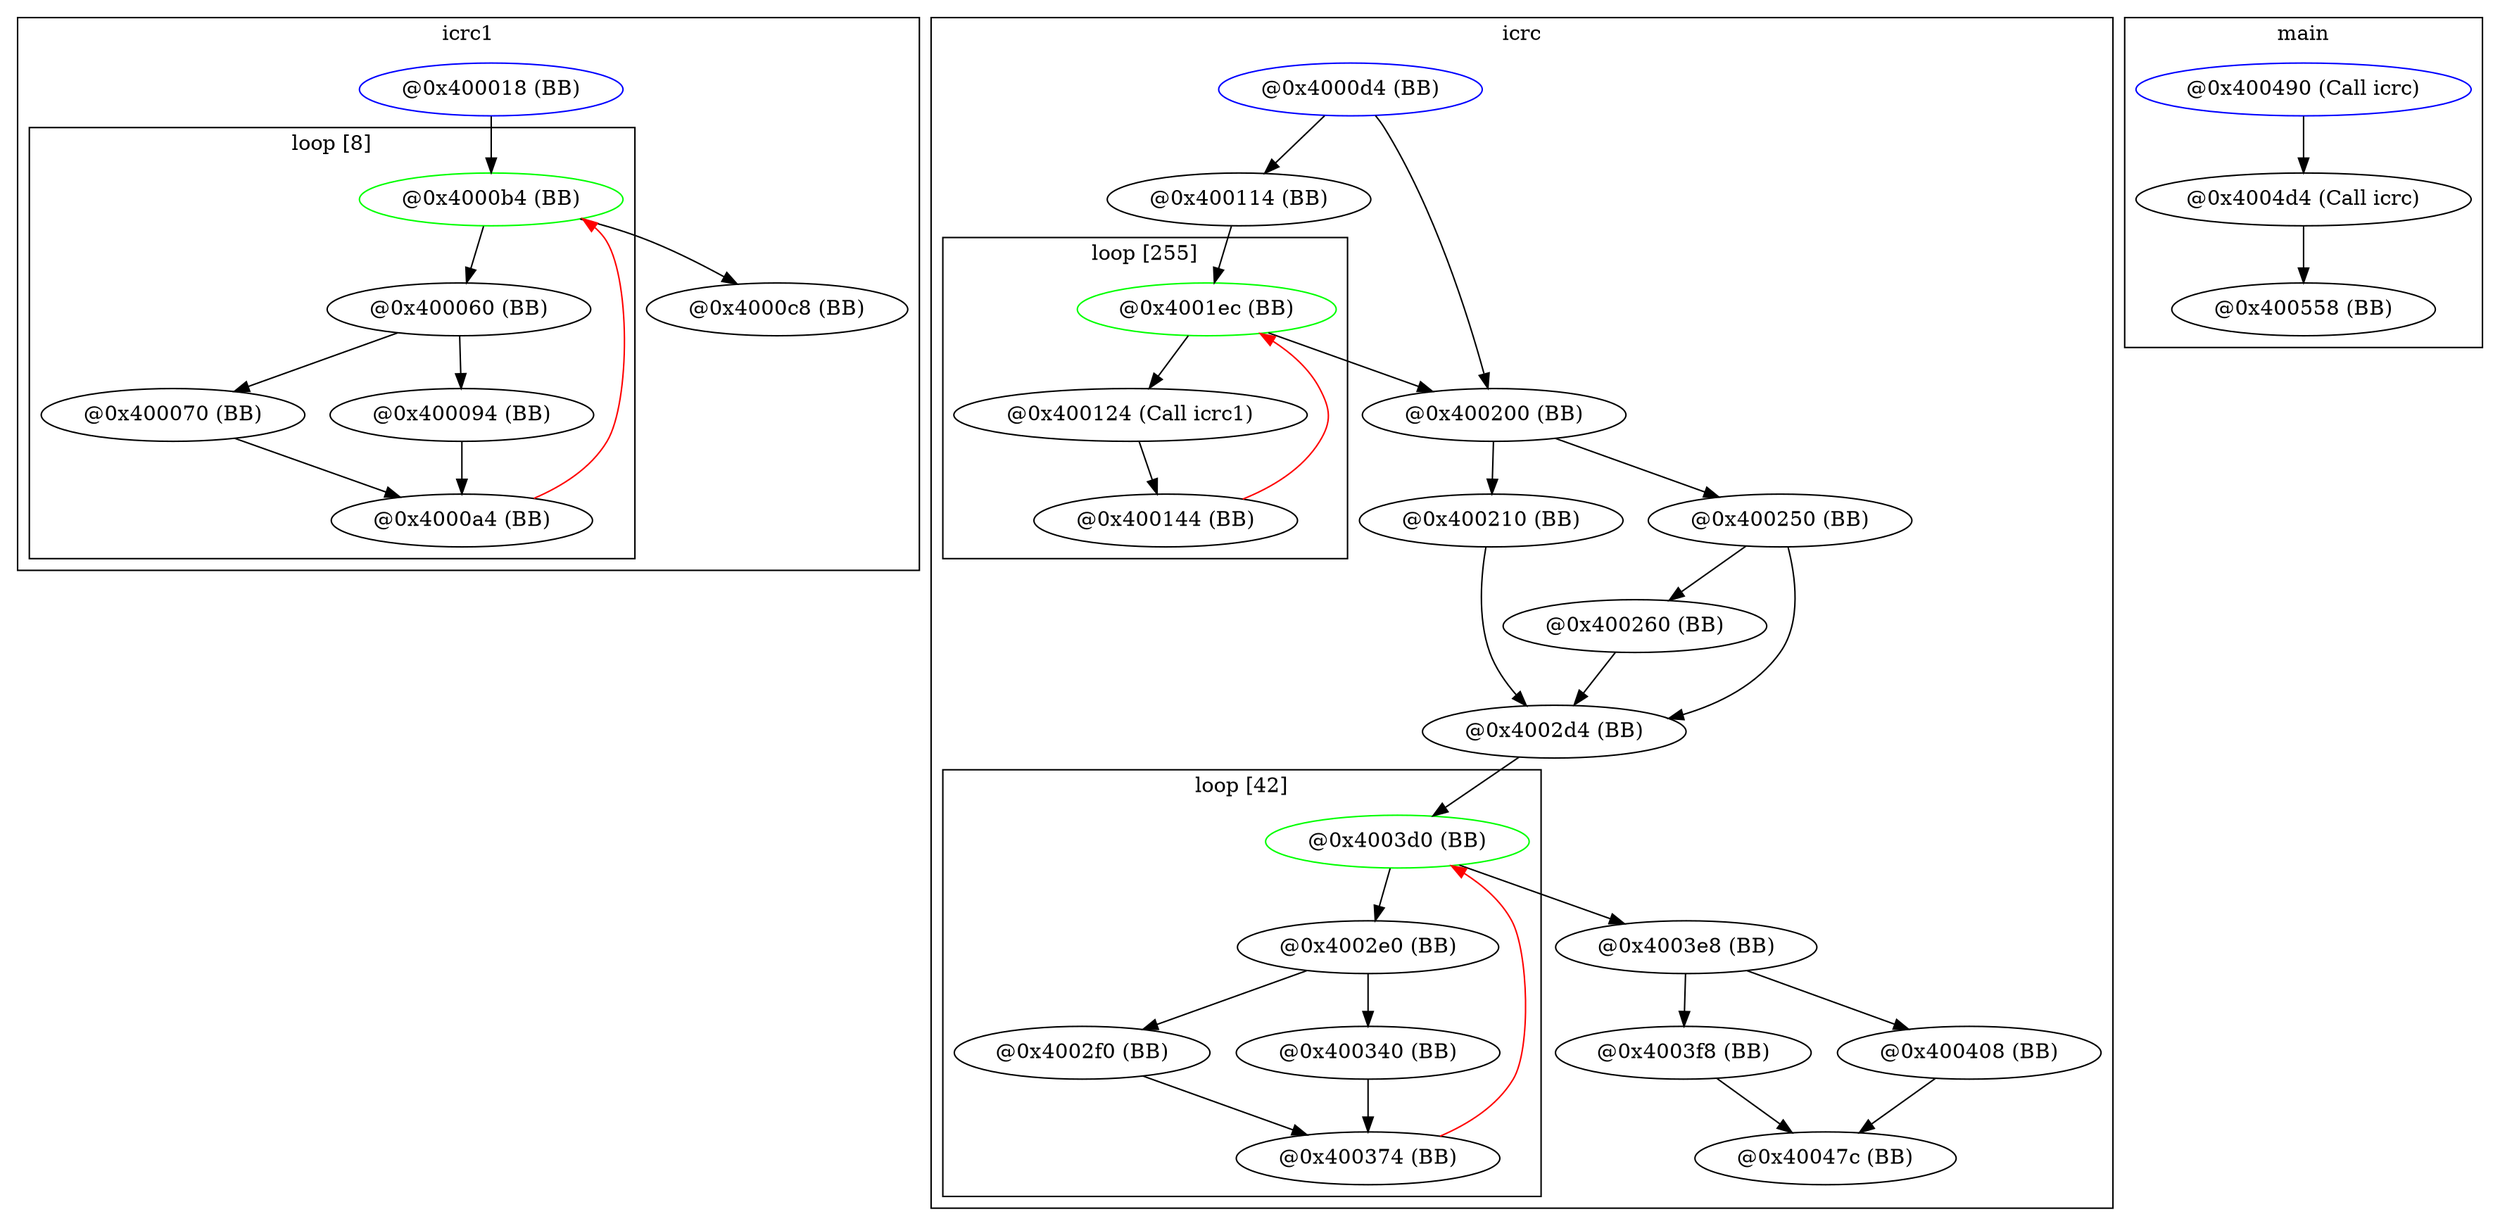 digraph G {
subgraph cluster_icrc1 {
graph [label = "icrc1"];
subgraph cluster_loop0xe043e0 {
graph [label = "loop [8]"];
node0xdf43d0 [label = "@0x4000b4 (BB)" ,color="green"];
node0xdf38a0 [label = "@0x4000a4 (BB)"];
node0xdf1470 [label = "@0x400070 (BB)"];
node0xdf9220 [label = "@0x400060 (BB)"];
node0xdf2dd0 [label = "@0x400094 (BB)"];
}
node0xdf6700 [label = "@0x400018 (BB)" ,color="blue"];
node0xdf9220;
node0xdf1470;
node0xdf2dd0;
node0xdf38a0;
node0xdf43d0;
node0xe038f0 [label = "@0x4000c8 (BB)"];
}
subgraph cluster_icrc {
graph [label = "icrc"];
subgraph cluster_loop0x101c2d0 {
graph [label = "loop [255]"];
node0xfff860 [label = "@0x4001ec (BB)" ,color="green"];
node0xff7f60 [label = "@0x400144 (BB)"];
node0xff6860 [label = "@0x400124 (Call icrc1)"];
}
subgraph cluster_loop0x101c3f0 {
graph [label = "loop [42]"];
node0x10137a0 [label = "@0x4003d0 (BB)" ,color="green"];
node0x100f860 [label = "@0x400374 (BB)"];
node0x1009ef0 [label = "@0x4002f0 (BB)"];
node0x10092e0 [label = "@0x4002e0 (BB)"];
node0x100d890 [label = "@0x400340 (BB)"];
}
node0xdf6570 [label = "@0x4000d4 (BB)" ,color="blue"];
node0xff6160 [label = "@0x400114 (BB)"];
node0xff6860;
node0xff7f60;
node0xfff860;
node0xfffb50 [label = "@0x400200 (BB)"];
node0x1000760 [label = "@0x400210 (BB)"];
node0x1003690 [label = "@0x400250 (BB)"];
node0x1003d90 [label = "@0x400260 (BB)"];
node0x1008f60 [label = "@0x4002d4 (BB)"];
node0x10092e0;
node0x1009ef0;
node0x100d890;
node0x100f860;
node0x10137a0;
node0x10143a0 [label = "@0x4003e8 (BB)"];
node0x1014e10 [label = "@0x4003f8 (BB)"];
node0x10159a0 [label = "@0x400408 (BB)"];
node0x101a990 [label = "@0x40047c (BB)"];
}
subgraph cluster_main {
graph [label = "main"];
node0xe05120 [label = "@0x400490 (Call icrc)" ,color="blue"];
node0x101ef50 [label = "@0x4004d4 (Call icrc)"];
node0x1024e40 [label = "@0x400558 (BB)"];
}
node0xdf6700 -> node0xdf43d0;
node0xdf9220 -> node0xdf1470;
node0xdf9220 -> node0xdf2dd0;
node0xdf1470 -> node0xdf38a0;
node0xdf2dd0 -> node0xdf38a0;
node0xdf38a0 -> node0xdf43d0[color="red"];
node0xdf43d0 -> node0xdf9220;
node0xdf43d0 -> node0xe038f0;
node0xdf6570 -> node0xff6160;
node0xdf6570 -> node0xfffb50;
node0xff6160 -> node0xfff860;
node0xff6860 -> node0xff7f60;
node0xff7f60 -> node0xfff860[color="red"];
node0xfff860 -> node0xff6860;
node0xfff860 -> node0xfffb50;
node0xfffb50 -> node0x1000760;
node0xfffb50 -> node0x1003690;
node0x1000760 -> node0x1008f60;
node0x1003690 -> node0x1003d90;
node0x1003690 -> node0x1008f60;
node0x1003d90 -> node0x1008f60;
node0x1008f60 -> node0x10137a0;
node0x10092e0 -> node0x1009ef0;
node0x10092e0 -> node0x100d890;
node0x1009ef0 -> node0x100f860;
node0x100d890 -> node0x100f860;
node0x100f860 -> node0x10137a0[color="red"];
node0x10137a0 -> node0x10092e0;
node0x10137a0 -> node0x10143a0;
node0x10143a0 -> node0x1014e10;
node0x10143a0 -> node0x10159a0;
node0x1014e10 -> node0x101a990;
node0x10159a0 -> node0x101a990;
node0xe05120 -> node0x101ef50;
node0x101ef50 -> node0x1024e40;
}
